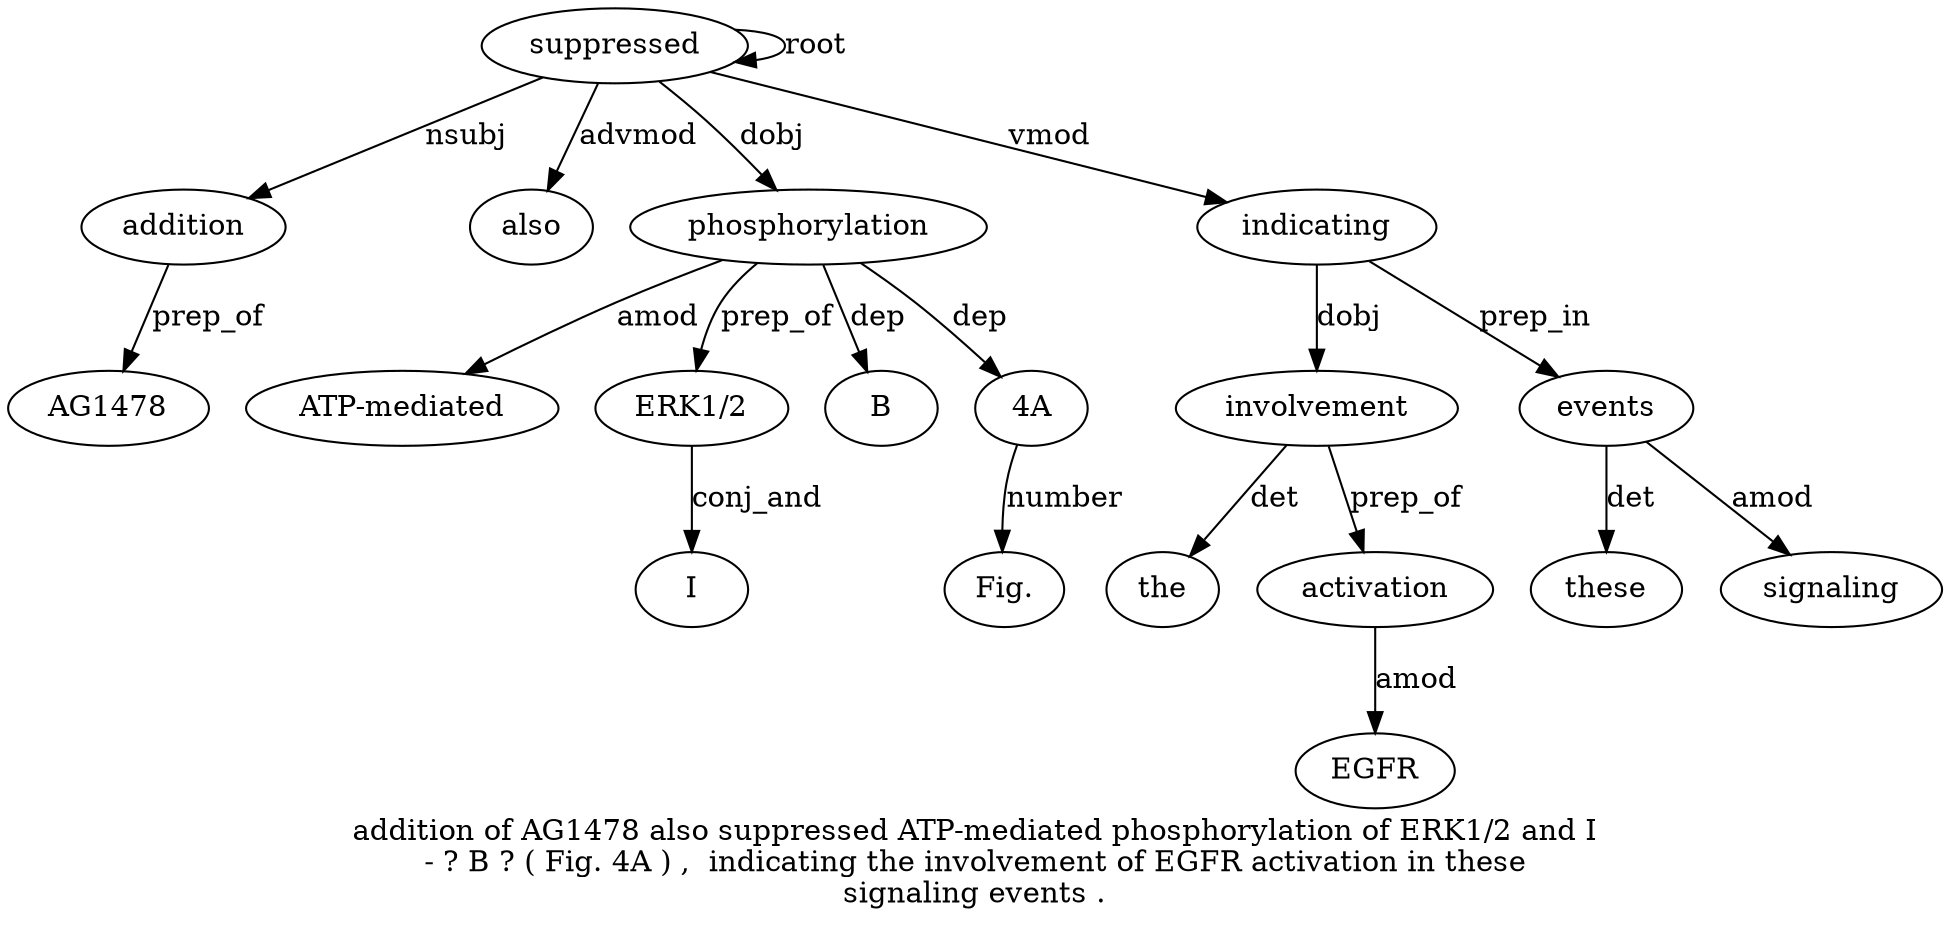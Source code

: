 digraph "addition of AG1478 also suppressed ATP-mediated phosphorylation of ERK1/2 and I - ? B ? ( Fig. 4A ) ,  indicating the involvement of EGFR activation in these signaling events ." {
label="addition of AG1478 also suppressed ATP-mediated phosphorylation of ERK1/2 and I
- ? B ? ( Fig. 4A ) ,  indicating the involvement of EGFR activation in these
signaling events .";
suppressed5 [style=filled, fillcolor=white, label=suppressed];
addition1 [style=filled, fillcolor=white, label=addition];
suppressed5 -> addition1  [label=nsubj];
AG14783 [style=filled, fillcolor=white, label=AG1478];
addition1 -> AG14783  [label=prep_of];
also4 [style=filled, fillcolor=white, label=also];
suppressed5 -> also4  [label=advmod];
suppressed5 -> suppressed5  [label=root];
phosphorylation7 [style=filled, fillcolor=white, label=phosphorylation];
"ATP-mediated6" [style=filled, fillcolor=white, label="ATP-mediated"];
phosphorylation7 -> "ATP-mediated6"  [label=amod];
suppressed5 -> phosphorylation7  [label=dobj];
"ERK1/29" [style=filled, fillcolor=white, label="ERK1/2"];
phosphorylation7 -> "ERK1/29"  [label=prep_of];
I11 [style=filled, fillcolor=white, label=I];
"ERK1/29" -> I11  [label=conj_and];
B14 [style=filled, fillcolor=white, label=B];
phosphorylation7 -> B14  [label=dep];
"4A18" [style=filled, fillcolor=white, label="4A"];
"Fig.17" [style=filled, fillcolor=white, label="Fig."];
"4A18" -> "Fig.17"  [label=number];
phosphorylation7 -> "4A18"  [label=dep];
indicating21 [style=filled, fillcolor=white, label=indicating];
suppressed5 -> indicating21  [label=vmod];
involvement23 [style=filled, fillcolor=white, label=involvement];
the22 [style=filled, fillcolor=white, label=the];
involvement23 -> the22  [label=det];
indicating21 -> involvement23  [label=dobj];
activation26 [style=filled, fillcolor=white, label=activation];
EGFR25 [style=filled, fillcolor=white, label=EGFR];
activation26 -> EGFR25  [label=amod];
involvement23 -> activation26  [label=prep_of];
events30 [style=filled, fillcolor=white, label=events];
these28 [style=filled, fillcolor=white, label=these];
events30 -> these28  [label=det];
signaling29 [style=filled, fillcolor=white, label=signaling];
events30 -> signaling29  [label=amod];
indicating21 -> events30  [label=prep_in];
}
